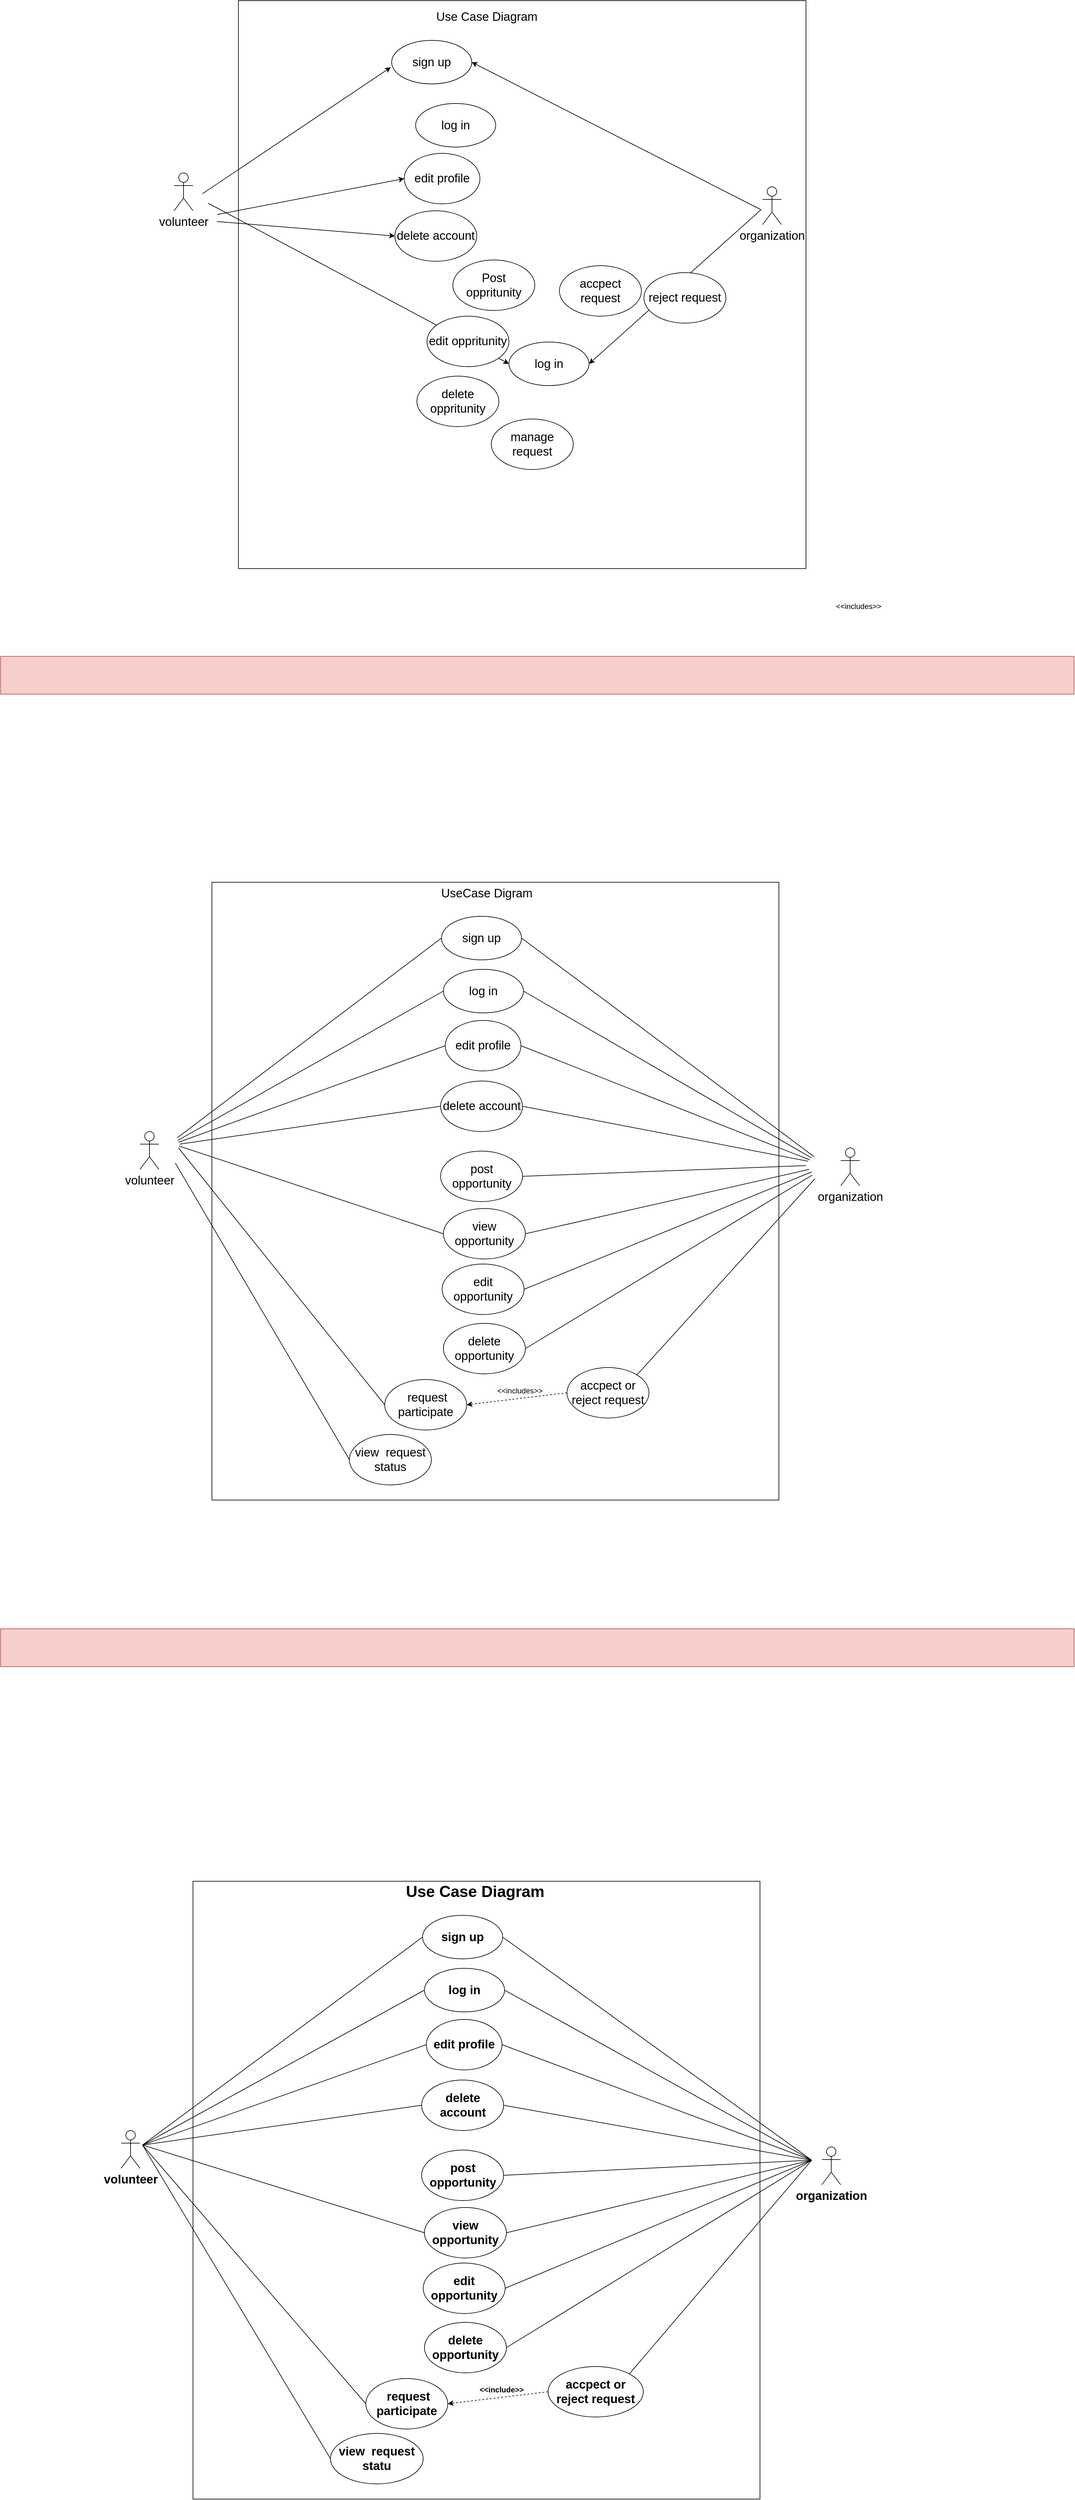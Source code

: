 <mxfile version="24.8.0">
  <diagram name="Page-1" id="2LB1lQOi3DEtZ7YwC5-Z">
    <mxGraphModel dx="2637" dy="1428" grid="0" gridSize="10" guides="1" tooltips="1" connect="1" arrows="1" fold="1" page="0" pageScale="1" pageWidth="827" pageHeight="1169" math="0" shadow="0">
      <root>
        <mxCell id="0" />
        <mxCell id="1" parent="0" />
        <mxCell id="pwTyt4rwV_IsXeTUHluR-1" value="" style="whiteSpace=wrap;html=1;aspect=fixed;" parent="1" vertex="1">
          <mxGeometry x="-49" y="-282" width="900" height="900" as="geometry" />
        </mxCell>
        <mxCell id="pwTyt4rwV_IsXeTUHluR-2" value="&lt;font style=&quot;font-size: 19px;&quot;&gt;volunteer&lt;/font&gt;" style="shape=umlActor;verticalLabelPosition=bottom;verticalAlign=top;html=1;outlineConnect=0;" parent="1" vertex="1">
          <mxGeometry x="-151" y="-9" width="30" height="60" as="geometry" />
        </mxCell>
        <mxCell id="pwTyt4rwV_IsXeTUHluR-3" value="&lt;font style=&quot;font-size: 19px;&quot;&gt;organization&lt;/font&gt;" style="shape=umlActor;verticalLabelPosition=bottom;verticalAlign=top;html=1;outlineConnect=0;" parent="1" vertex="1">
          <mxGeometry x="782" y="13" width="30" height="60" as="geometry" />
        </mxCell>
        <mxCell id="pwTyt4rwV_IsXeTUHluR-5" value="&lt;font style=&quot;font-size: 19px;&quot;&gt;edit profile&lt;/font&gt;" style="ellipse;whiteSpace=wrap;html=1;" parent="1" vertex="1">
          <mxGeometry x="214" y="-40" width="120" height="80" as="geometry" />
        </mxCell>
        <mxCell id="pwTyt4rwV_IsXeTUHluR-6" value="&lt;font style=&quot;font-size: 19px;&quot;&gt;delete account&lt;/font&gt;" style="ellipse;whiteSpace=wrap;html=1;" parent="1" vertex="1">
          <mxGeometry x="199" y="51" width="130" height="80" as="geometry" />
        </mxCell>
        <mxCell id="pwTyt4rwV_IsXeTUHluR-7" value="&lt;font style=&quot;font-size: 19px;&quot;&gt;Use Case Diagram&lt;/font&gt;" style="text;html=1;align=center;verticalAlign=middle;whiteSpace=wrap;rounded=0;" parent="1" vertex="1">
          <mxGeometry x="262" y="-271" width="166" height="30" as="geometry" />
        </mxCell>
        <mxCell id="pwTyt4rwV_IsXeTUHluR-21" value="" style="endArrow=classic;html=1;rounded=0;entryX=0;entryY=0.5;entryDx=0;entryDy=0;" parent="1" target="pwTyt4rwV_IsXeTUHluR-26" edge="1">
          <mxGeometry width="50" height="50" relative="1" as="geometry">
            <mxPoint x="-97" y="39" as="sourcePoint" />
            <mxPoint x="336.0" y="-32" as="targetPoint" />
            <Array as="points" />
          </mxGeometry>
        </mxCell>
        <mxCell id="pwTyt4rwV_IsXeTUHluR-22" value="" style="endArrow=classic;html=1;rounded=0;entryX=-0.011;entryY=0.618;entryDx=0;entryDy=0;entryPerimeter=0;" parent="1" target="pwTyt4rwV_IsXeTUHluR-4" edge="1">
          <mxGeometry width="50" height="50" relative="1" as="geometry">
            <mxPoint x="-106" y="24" as="sourcePoint" />
            <mxPoint x="340" y="29" as="targetPoint" />
          </mxGeometry>
        </mxCell>
        <mxCell id="pwTyt4rwV_IsXeTUHluR-23" value="" style="endArrow=classic;html=1;rounded=0;entryX=0;entryY=0.5;entryDx=0;entryDy=0;" parent="1" target="pwTyt4rwV_IsXeTUHluR-5" edge="1">
          <mxGeometry width="50" height="50" relative="1" as="geometry">
            <mxPoint x="-83" y="57" as="sourcePoint" />
            <mxPoint x="346" y="-22" as="targetPoint" />
          </mxGeometry>
        </mxCell>
        <mxCell id="pwTyt4rwV_IsXeTUHluR-25" value="" style="endArrow=classic;html=1;rounded=0;entryX=0;entryY=0.5;entryDx=0;entryDy=0;" parent="1" target="pwTyt4rwV_IsXeTUHluR-6" edge="1">
          <mxGeometry width="50" height="50" relative="1" as="geometry">
            <mxPoint x="-83" y="68" as="sourcePoint" />
            <mxPoint x="307" y="170" as="targetPoint" />
            <Array as="points">
              <mxPoint x="-83" y="68" />
            </Array>
          </mxGeometry>
        </mxCell>
        <mxCell id="pwTyt4rwV_IsXeTUHluR-26" value="&lt;span style=&quot;font-size: 19px;&quot;&gt;log in&lt;/span&gt;" style="ellipse;whiteSpace=wrap;html=1;" parent="1" vertex="1">
          <mxGeometry x="380" y="259" width="127" height="69" as="geometry" />
        </mxCell>
        <mxCell id="pwTyt4rwV_IsXeTUHluR-27" value="" style="endArrow=classic;html=1;rounded=0;entryX=1;entryY=0.5;entryDx=0;entryDy=0;" parent="1" target="pwTyt4rwV_IsXeTUHluR-26" edge="1">
          <mxGeometry width="50" height="50" relative="1" as="geometry">
            <mxPoint x="780" y="49" as="sourcePoint" />
            <mxPoint x="657.0" y="-75" as="targetPoint" />
          </mxGeometry>
        </mxCell>
        <mxCell id="pwTyt4rwV_IsXeTUHluR-29" value="" style="endArrow=classic;html=1;rounded=0;entryX=1;entryY=0.5;entryDx=0;entryDy=0;" parent="1" target="pwTyt4rwV_IsXeTUHluR-4" edge="1">
          <mxGeometry width="50" height="50" relative="1" as="geometry">
            <mxPoint x="779" y="49" as="sourcePoint" />
            <mxPoint x="357" y="-110" as="targetPoint" />
          </mxGeometry>
        </mxCell>
        <mxCell id="pwTyt4rwV_IsXeTUHluR-4" value="&lt;span style=&quot;font-size: 19px;&quot;&gt;sign up&lt;/span&gt;" style="ellipse;whiteSpace=wrap;html=1;" parent="1" vertex="1">
          <mxGeometry x="194" y="-219" width="127" height="69" as="geometry" />
        </mxCell>
        <mxCell id="pwTyt4rwV_IsXeTUHluR-30" style="edgeStyle=orthogonalEdgeStyle;rounded=0;orthogonalLoop=1;jettySize=auto;html=1;exitX=0.5;exitY=1;exitDx=0;exitDy=0;" parent="1" source="pwTyt4rwV_IsXeTUHluR-1" target="pwTyt4rwV_IsXeTUHluR-1" edge="1">
          <mxGeometry relative="1" as="geometry" />
        </mxCell>
        <mxCell id="JrU6R_t-beRwXvnHJSxJ-1" value="&lt;font style=&quot;font-size: 19px;&quot;&gt;Post oppritunity&lt;/font&gt;" style="ellipse;whiteSpace=wrap;html=1;" parent="1" vertex="1">
          <mxGeometry x="291" y="129" width="130" height="80" as="geometry" />
        </mxCell>
        <mxCell id="JrU6R_t-beRwXvnHJSxJ-2" value="&lt;font style=&quot;font-size: 19px;&quot;&gt;edit oppritunity&lt;/font&gt;" style="ellipse;whiteSpace=wrap;html=1;" parent="1" vertex="1">
          <mxGeometry x="250" y="218" width="130" height="80" as="geometry" />
        </mxCell>
        <mxCell id="JrU6R_t-beRwXvnHJSxJ-3" value="&lt;font style=&quot;font-size: 19px;&quot;&gt;delete oppritunity&lt;/font&gt;" style="ellipse;whiteSpace=wrap;html=1;" parent="1" vertex="1">
          <mxGeometry x="234" y="313" width="130" height="80" as="geometry" />
        </mxCell>
        <mxCell id="JrU6R_t-beRwXvnHJSxJ-4" value="&lt;font style=&quot;font-size: 19px;&quot;&gt;manage request&lt;/font&gt;" style="ellipse;whiteSpace=wrap;html=1;" parent="1" vertex="1">
          <mxGeometry x="352" y="381" width="130" height="80" as="geometry" />
        </mxCell>
        <mxCell id="JrU6R_t-beRwXvnHJSxJ-5" value="&lt;font style=&quot;font-size: 19px;&quot;&gt;accpect request&lt;/font&gt;" style="ellipse;whiteSpace=wrap;html=1;" parent="1" vertex="1">
          <mxGeometry x="460" y="138" width="130" height="80" as="geometry" />
        </mxCell>
        <mxCell id="JrU6R_t-beRwXvnHJSxJ-6" value="&lt;font style=&quot;font-size: 19px;&quot;&gt;reject request&lt;/font&gt;" style="ellipse;whiteSpace=wrap;html=1;" parent="1" vertex="1">
          <mxGeometry x="594" y="149" width="130" height="80" as="geometry" />
        </mxCell>
        <mxCell id="JrU6R_t-beRwXvnHJSxJ-7" value="" style="rounded=0;whiteSpace=wrap;html=1;" parent="1" vertex="1">
          <mxGeometry x="-91" y="1115" width="899" height="979" as="geometry" />
        </mxCell>
        <mxCell id="JrU6R_t-beRwXvnHJSxJ-10" value="&lt;font style=&quot;font-size: 19px;&quot;&gt;delete opportunity&lt;/font&gt;" style="ellipse;whiteSpace=wrap;html=1;" parent="1" vertex="1">
          <mxGeometry x="276" y="1814" width="130" height="80" as="geometry" />
        </mxCell>
        <mxCell id="JrU6R_t-beRwXvnHJSxJ-11" value="&lt;font style=&quot;font-size: 19px;&quot;&gt;edit opportunity&lt;/font&gt;" style="ellipse;whiteSpace=wrap;html=1;" parent="1" vertex="1">
          <mxGeometry x="274" y="1720" width="130" height="80" as="geometry" />
        </mxCell>
        <mxCell id="JrU6R_t-beRwXvnHJSxJ-12" value="&lt;font style=&quot;font-size: 19px;&quot;&gt;post opportunity&lt;/font&gt;" style="ellipse;whiteSpace=wrap;html=1;" parent="1" vertex="1">
          <mxGeometry x="271.5" y="1541" width="130" height="80" as="geometry" />
        </mxCell>
        <mxCell id="JrU6R_t-beRwXvnHJSxJ-13" value="&lt;font style=&quot;font-size: 19px;&quot;&gt;accpect or reject request&lt;/font&gt;" style="ellipse;whiteSpace=wrap;html=1;" parent="1" vertex="1">
          <mxGeometry x="472" y="1884" width="130" height="80" as="geometry" />
        </mxCell>
        <mxCell id="JrU6R_t-beRwXvnHJSxJ-16" value="&lt;font style=&quot;font-size: 19px;&quot;&gt;delete account&lt;/font&gt;" style="ellipse;whiteSpace=wrap;html=1;" parent="1" vertex="1">
          <mxGeometry x="271.5" y="1430" width="130" height="80" as="geometry" />
        </mxCell>
        <mxCell id="JrU6R_t-beRwXvnHJSxJ-17" value="&lt;font style=&quot;font-size: 19px;&quot;&gt;edit profile&lt;/font&gt;" style="ellipse;whiteSpace=wrap;html=1;" parent="1" vertex="1">
          <mxGeometry x="279" y="1334" width="120" height="80" as="geometry" />
        </mxCell>
        <mxCell id="JrU6R_t-beRwXvnHJSxJ-18" value="&lt;span style=&quot;font-size: 19px;&quot;&gt;log in&lt;/span&gt;" style="ellipse;whiteSpace=wrap;html=1;" parent="1" vertex="1">
          <mxGeometry x="232" y="-119" width="127" height="69" as="geometry" />
        </mxCell>
        <mxCell id="JrU6R_t-beRwXvnHJSxJ-19" value="&lt;span style=&quot;font-size: 19px;&quot;&gt;log in&lt;/span&gt;" style="ellipse;whiteSpace=wrap;html=1;" parent="1" vertex="1">
          <mxGeometry x="276" y="1253" width="127" height="69" as="geometry" />
        </mxCell>
        <mxCell id="JrU6R_t-beRwXvnHJSxJ-20" value="&lt;span style=&quot;font-size: 19px;&quot;&gt;sign up&lt;/span&gt;" style="ellipse;whiteSpace=wrap;html=1;" parent="1" vertex="1">
          <mxGeometry x="273" y="1169" width="127" height="69" as="geometry" />
        </mxCell>
        <mxCell id="JrU6R_t-beRwXvnHJSxJ-23" value="&lt;font style=&quot;font-size: 19px;&quot;&gt;UseCase Digram&lt;/font&gt;" style="text;html=1;align=center;verticalAlign=middle;whiteSpace=wrap;rounded=0;" parent="1" vertex="1">
          <mxGeometry x="262" y="1118" width="166" height="30" as="geometry" />
        </mxCell>
        <mxCell id="JrU6R_t-beRwXvnHJSxJ-24" value="&lt;font style=&quot;font-size: 19px;&quot;&gt;volunteer&lt;/font&gt;" style="shape=umlActor;verticalLabelPosition=bottom;verticalAlign=top;html=1;outlineConnect=0;" parent="1" vertex="1">
          <mxGeometry x="-205" y="1510" width="30" height="60" as="geometry" />
        </mxCell>
        <mxCell id="JrU6R_t-beRwXvnHJSxJ-25" value="&lt;font style=&quot;font-size: 19px;&quot;&gt;organization&lt;/font&gt;" style="shape=umlActor;verticalLabelPosition=bottom;verticalAlign=top;html=1;outlineConnect=0;" parent="1" vertex="1">
          <mxGeometry x="906" y="1536" width="30" height="60" as="geometry" />
        </mxCell>
        <mxCell id="JrU6R_t-beRwXvnHJSxJ-30" value="&lt;font style=&quot;font-size: 19px;&quot;&gt;view opportunity&lt;/font&gt;" style="ellipse;whiteSpace=wrap;html=1;" parent="1" vertex="1">
          <mxGeometry x="276" y="1632" width="130" height="80" as="geometry" />
        </mxCell>
        <mxCell id="JrU6R_t-beRwXvnHJSxJ-31" value="&lt;font style=&quot;font-size: 19px;&quot;&gt;&amp;nbsp;request participate&lt;/font&gt;" style="ellipse;whiteSpace=wrap;html=1;" parent="1" vertex="1">
          <mxGeometry x="183" y="1903" width="130" height="80" as="geometry" />
        </mxCell>
        <mxCell id="JrU6R_t-beRwXvnHJSxJ-35" value="" style="endArrow=classic;html=1;rounded=0;entryX=1;entryY=0.5;entryDx=0;entryDy=0;exitX=0;exitY=0.5;exitDx=0;exitDy=0;dashed=1;" parent="1" source="JrU6R_t-beRwXvnHJSxJ-13" target="JrU6R_t-beRwXvnHJSxJ-31" edge="1">
          <mxGeometry width="50" height="50" relative="1" as="geometry">
            <mxPoint x="229" y="1874" as="sourcePoint" />
            <mxPoint x="579" y="2318" as="targetPoint" />
            <Array as="points" />
          </mxGeometry>
        </mxCell>
        <mxCell id="JrU6R_t-beRwXvnHJSxJ-44" value="" style="rounded=0;whiteSpace=wrap;html=1;fillColor=#f8cecc;strokeColor=#b85450;" parent="1" vertex="1">
          <mxGeometry x="-426" y="2298" width="1702" height="60" as="geometry" />
        </mxCell>
        <mxCell id="JrU6R_t-beRwXvnHJSxJ-48" value="" style="endArrow=none;html=1;rounded=0;entryX=0;entryY=0.5;entryDx=0;entryDy=0;" parent="1" target="JrU6R_t-beRwXvnHJSxJ-20" edge="1">
          <mxGeometry width="50" height="50" relative="1" as="geometry">
            <mxPoint x="-146" y="1520" as="sourcePoint" />
            <mxPoint x="257" y="1212" as="targetPoint" />
          </mxGeometry>
        </mxCell>
        <mxCell id="JrU6R_t-beRwXvnHJSxJ-51" value="" style="endArrow=none;html=1;rounded=0;entryX=0;entryY=0.5;entryDx=0;entryDy=0;" parent="1" target="JrU6R_t-beRwXvnHJSxJ-19" edge="1">
          <mxGeometry width="50" height="50" relative="1" as="geometry">
            <mxPoint x="-145" y="1524" as="sourcePoint" />
            <mxPoint x="283" y="1214" as="targetPoint" />
          </mxGeometry>
        </mxCell>
        <mxCell id="JrU6R_t-beRwXvnHJSxJ-52" value="" style="endArrow=none;html=1;rounded=0;entryX=0;entryY=0.5;entryDx=0;entryDy=0;" parent="1" target="JrU6R_t-beRwXvnHJSxJ-17" edge="1">
          <mxGeometry width="50" height="50" relative="1" as="geometry">
            <mxPoint x="-144" y="1527" as="sourcePoint" />
            <mxPoint x="286" y="1298" as="targetPoint" />
          </mxGeometry>
        </mxCell>
        <mxCell id="JrU6R_t-beRwXvnHJSxJ-53" value="" style="endArrow=none;html=1;rounded=0;entryX=0;entryY=0.5;entryDx=0;entryDy=0;" parent="1" target="JrU6R_t-beRwXvnHJSxJ-16" edge="1">
          <mxGeometry width="50" height="50" relative="1" as="geometry">
            <mxPoint x="-142" y="1530" as="sourcePoint" />
            <mxPoint x="289" y="1384" as="targetPoint" />
          </mxGeometry>
        </mxCell>
        <mxCell id="JrU6R_t-beRwXvnHJSxJ-54" value="" style="endArrow=none;html=1;rounded=0;entryX=0;entryY=0.5;entryDx=0;entryDy=0;" parent="1" target="JrU6R_t-beRwXvnHJSxJ-30" edge="1">
          <mxGeometry width="50" height="50" relative="1" as="geometry">
            <mxPoint x="-143" y="1533" as="sourcePoint" />
            <mxPoint x="282" y="1480" as="targetPoint" />
          </mxGeometry>
        </mxCell>
        <mxCell id="JrU6R_t-beRwXvnHJSxJ-55" value="" style="endArrow=none;html=1;rounded=0;entryX=0;entryY=0.5;entryDx=0;entryDy=0;" parent="1" target="JrU6R_t-beRwXvnHJSxJ-31" edge="1">
          <mxGeometry width="50" height="50" relative="1" as="geometry">
            <mxPoint x="-144" y="1536" as="sourcePoint" />
            <mxPoint x="254" y="1704" as="targetPoint" />
          </mxGeometry>
        </mxCell>
        <mxCell id="JrU6R_t-beRwXvnHJSxJ-56" value="" style="endArrow=none;html=1;rounded=0;entryX=1;entryY=0.5;entryDx=0;entryDy=0;" parent="1" target="JrU6R_t-beRwXvnHJSxJ-20" edge="1">
          <mxGeometry width="50" height="50" relative="1" as="geometry">
            <mxPoint x="864" y="1550" as="sourcePoint" />
            <mxPoint x="973" y="1106" as="targetPoint" />
          </mxGeometry>
        </mxCell>
        <mxCell id="JrU6R_t-beRwXvnHJSxJ-57" value="" style="endArrow=none;html=1;rounded=0;entryX=1;entryY=0.5;entryDx=0;entryDy=0;" parent="1" target="JrU6R_t-beRwXvnHJSxJ-17" edge="1">
          <mxGeometry width="50" height="50" relative="1" as="geometry">
            <mxPoint x="857" y="1555" as="sourcePoint" />
            <mxPoint x="399" y="1287" as="targetPoint" />
          </mxGeometry>
        </mxCell>
        <mxCell id="JrU6R_t-beRwXvnHJSxJ-58" value="" style="endArrow=none;html=1;rounded=0;entryX=1;entryY=0.5;entryDx=0;entryDy=0;" parent="1" target="JrU6R_t-beRwXvnHJSxJ-19" edge="1">
          <mxGeometry width="50" height="50" relative="1" as="geometry">
            <mxPoint x="860" y="1552" as="sourcePoint" />
            <mxPoint x="409" y="1384" as="targetPoint" />
          </mxGeometry>
        </mxCell>
        <mxCell id="JrU6R_t-beRwXvnHJSxJ-59" value="" style="endArrow=none;html=1;rounded=0;entryX=1;entryY=0.5;entryDx=0;entryDy=0;" parent="1" target="JrU6R_t-beRwXvnHJSxJ-16" edge="1">
          <mxGeometry width="50" height="50" relative="1" as="geometry">
            <mxPoint x="854" y="1557" as="sourcePoint" />
            <mxPoint x="419" y="1441" as="targetPoint" />
          </mxGeometry>
        </mxCell>
        <mxCell id="JrU6R_t-beRwXvnHJSxJ-60" value="" style="endArrow=none;html=1;rounded=0;entryX=1;entryY=0.5;entryDx=0;entryDy=0;" parent="1" target="JrU6R_t-beRwXvnHJSxJ-12" edge="1">
          <mxGeometry width="50" height="50" relative="1" as="geometry">
            <mxPoint x="851" y="1564" as="sourcePoint" />
            <mxPoint x="412" y="1480" as="targetPoint" />
          </mxGeometry>
        </mxCell>
        <mxCell id="JrU6R_t-beRwXvnHJSxJ-61" value="" style="endArrow=none;html=1;rounded=0;entryX=1;entryY=0.5;entryDx=0;entryDy=0;" parent="1" target="JrU6R_t-beRwXvnHJSxJ-30" edge="1">
          <mxGeometry width="50" height="50" relative="1" as="geometry">
            <mxPoint x="856" y="1570" as="sourcePoint" />
            <mxPoint x="412" y="1591" as="targetPoint" />
          </mxGeometry>
        </mxCell>
        <mxCell id="JrU6R_t-beRwXvnHJSxJ-62" value="" style="endArrow=none;html=1;rounded=0;entryX=1;entryY=0.5;entryDx=0;entryDy=0;" parent="1" target="JrU6R_t-beRwXvnHJSxJ-11" edge="1">
          <mxGeometry width="50" height="50" relative="1" as="geometry">
            <mxPoint x="860" y="1574" as="sourcePoint" />
            <mxPoint x="426" y="1766" as="targetPoint" />
          </mxGeometry>
        </mxCell>
        <mxCell id="JrU6R_t-beRwXvnHJSxJ-63" value="" style="endArrow=none;html=1;rounded=0;entryX=1;entryY=0.5;entryDx=0;entryDy=0;" parent="1" target="JrU6R_t-beRwXvnHJSxJ-10" edge="1">
          <mxGeometry width="50" height="50" relative="1" as="geometry">
            <mxPoint x="861" y="1579" as="sourcePoint" />
            <mxPoint x="414" y="1784" as="targetPoint" />
            <Array as="points" />
          </mxGeometry>
        </mxCell>
        <mxCell id="JrU6R_t-beRwXvnHJSxJ-64" value="" style="endArrow=none;html=1;rounded=0;entryX=1;entryY=0;entryDx=0;entryDy=0;" parent="1" target="JrU6R_t-beRwXvnHJSxJ-13" edge="1">
          <mxGeometry width="50" height="50" relative="1" as="geometry">
            <mxPoint x="865" y="1585" as="sourcePoint" />
            <mxPoint x="416" y="1897" as="targetPoint" />
          </mxGeometry>
        </mxCell>
        <mxCell id="JrU6R_t-beRwXvnHJSxJ-68" value="&amp;lt;&amp;lt;includes&amp;gt;&amp;gt;" style="text;html=1;align=center;verticalAlign=middle;resizable=0;points=[];autosize=1;strokeColor=none;fillColor=none;" parent="1" vertex="1">
          <mxGeometry x="889" y="665" width="90" height="26" as="geometry" />
        </mxCell>
        <mxCell id="JrU6R_t-beRwXvnHJSxJ-71" value="&amp;lt;&amp;lt;includes&amp;gt;&amp;gt;" style="text;html=1;align=center;verticalAlign=middle;resizable=0;points=[];autosize=1;strokeColor=none;fillColor=none;" parent="1" vertex="1">
          <mxGeometry x="352" y="1908" width="90" height="26" as="geometry" />
        </mxCell>
        <mxCell id="JrU6R_t-beRwXvnHJSxJ-76" value="&lt;span style=&quot;font-size: 19px;&quot;&gt;view&amp;nbsp; request status&lt;/span&gt;" style="ellipse;whiteSpace=wrap;html=1;" parent="1" vertex="1">
          <mxGeometry x="127" y="1990" width="130" height="80" as="geometry" />
        </mxCell>
        <mxCell id="JrU6R_t-beRwXvnHJSxJ-77" value="" style="endArrow=none;html=1;rounded=0;entryX=0;entryY=0.5;entryDx=0;entryDy=0;" parent="1" target="JrU6R_t-beRwXvnHJSxJ-76" edge="1">
          <mxGeometry width="50" height="50" relative="1" as="geometry">
            <mxPoint x="-149" y="1560" as="sourcePoint" />
            <mxPoint x="40" y="2055" as="targetPoint" />
          </mxGeometry>
        </mxCell>
        <mxCell id="JrU6R_t-beRwXvnHJSxJ-78" value="" style="rounded=0;whiteSpace=wrap;html=1;" parent="1" vertex="1">
          <mxGeometry x="-121" y="2698" width="899" height="979" as="geometry" />
        </mxCell>
        <mxCell id="JrU6R_t-beRwXvnHJSxJ-79" value="&lt;font style=&quot;font-size: 19px;&quot;&gt;&lt;b&gt;delete opportunity&lt;/b&gt;&lt;/font&gt;" style="ellipse;whiteSpace=wrap;html=1;" parent="1" vertex="1">
          <mxGeometry x="246" y="3397" width="130" height="80" as="geometry" />
        </mxCell>
        <mxCell id="JrU6R_t-beRwXvnHJSxJ-80" value="&lt;font style=&quot;font-size: 19px;&quot;&gt;&lt;b&gt;edit opportunity&lt;/b&gt;&lt;/font&gt;" style="ellipse;whiteSpace=wrap;html=1;" parent="1" vertex="1">
          <mxGeometry x="244" y="3303" width="130" height="80" as="geometry" />
        </mxCell>
        <mxCell id="JrU6R_t-beRwXvnHJSxJ-81" value="&lt;font style=&quot;font-size: 19px;&quot;&gt;&lt;b&gt;post opportunity&lt;/b&gt;&lt;/font&gt;" style="ellipse;whiteSpace=wrap;html=1;" parent="1" vertex="1">
          <mxGeometry x="241.5" y="3124" width="130" height="80" as="geometry" />
        </mxCell>
        <mxCell id="JrU6R_t-beRwXvnHJSxJ-82" value="&lt;font style=&quot;font-size: 19px;&quot;&gt;&lt;b&gt;accpect or reject request&lt;/b&gt;&lt;/font&gt;" style="ellipse;whiteSpace=wrap;html=1;" parent="1" vertex="1">
          <mxGeometry x="442" y="3467" width="151" height="80" as="geometry" />
        </mxCell>
        <mxCell id="JrU6R_t-beRwXvnHJSxJ-83" value="&lt;font style=&quot;font-size: 19px;&quot;&gt;&lt;b&gt;delete account&lt;/b&gt;&lt;/font&gt;" style="ellipse;whiteSpace=wrap;html=1;" parent="1" vertex="1">
          <mxGeometry x="241.5" y="3013" width="130" height="80" as="geometry" />
        </mxCell>
        <mxCell id="JrU6R_t-beRwXvnHJSxJ-84" value="&lt;font style=&quot;font-size: 19px;&quot;&gt;&lt;b&gt;edit profile&lt;/b&gt;&lt;/font&gt;" style="ellipse;whiteSpace=wrap;html=1;" parent="1" vertex="1">
          <mxGeometry x="249" y="2917" width="120" height="80" as="geometry" />
        </mxCell>
        <mxCell id="JrU6R_t-beRwXvnHJSxJ-85" value="&lt;span style=&quot;font-size: 19px;&quot;&gt;&lt;b&gt;log in&lt;/b&gt;&lt;/span&gt;" style="ellipse;whiteSpace=wrap;html=1;" parent="1" vertex="1">
          <mxGeometry x="246" y="2836" width="127" height="69" as="geometry" />
        </mxCell>
        <mxCell id="JrU6R_t-beRwXvnHJSxJ-86" value="&lt;span style=&quot;font-size: 19px;&quot;&gt;&lt;b&gt;sign up&lt;/b&gt;&lt;/span&gt;" style="ellipse;whiteSpace=wrap;html=1;" parent="1" vertex="1">
          <mxGeometry x="243" y="2752" width="127" height="69" as="geometry" />
        </mxCell>
        <mxCell id="JrU6R_t-beRwXvnHJSxJ-87" value="&lt;font size=&quot;1&quot; style=&quot;&quot;&gt;&lt;b style=&quot;font-size: 25px;&quot;&gt;Use Case Diagram&lt;/b&gt;&lt;/font&gt;" style="text;html=1;align=center;verticalAlign=middle;whiteSpace=wrap;rounded=0;" parent="1" vertex="1">
          <mxGeometry x="146" y="2698" width="361" height="30" as="geometry" />
        </mxCell>
        <mxCell id="JrU6R_t-beRwXvnHJSxJ-88" value="&lt;font style=&quot;font-size: 19px;&quot;&gt;&lt;b&gt;volunteer&lt;/b&gt;&lt;/font&gt;" style="shape=umlActor;verticalLabelPosition=bottom;verticalAlign=top;html=1;outlineConnect=0;" parent="1" vertex="1">
          <mxGeometry x="-235" y="3093" width="30" height="60" as="geometry" />
        </mxCell>
        <mxCell id="JrU6R_t-beRwXvnHJSxJ-89" value="&lt;font style=&quot;font-size: 19px;&quot;&gt;&lt;b&gt;organization&lt;/b&gt;&lt;/font&gt;" style="shape=umlActor;verticalLabelPosition=bottom;verticalAlign=top;html=1;outlineConnect=0;" parent="1" vertex="1">
          <mxGeometry x="876" y="3119" width="30" height="60" as="geometry" />
        </mxCell>
        <mxCell id="JrU6R_t-beRwXvnHJSxJ-90" value="&lt;font style=&quot;font-size: 19px;&quot;&gt;&lt;b&gt;view opportunity&lt;/b&gt;&lt;/font&gt;" style="ellipse;whiteSpace=wrap;html=1;" parent="1" vertex="1">
          <mxGeometry x="246" y="3215" width="130" height="80" as="geometry" />
        </mxCell>
        <mxCell id="JrU6R_t-beRwXvnHJSxJ-91" value="&lt;font style=&quot;font-size: 19px;&quot;&gt;&lt;b&gt;&amp;nbsp;request participate&lt;/b&gt;&lt;/font&gt;" style="ellipse;whiteSpace=wrap;html=1;" parent="1" vertex="1">
          <mxGeometry x="153" y="3486" width="130" height="80" as="geometry" />
        </mxCell>
        <mxCell id="JrU6R_t-beRwXvnHJSxJ-92" value="" style="endArrow=classic;html=1;rounded=0;entryX=1;entryY=0.5;entryDx=0;entryDy=0;exitX=0;exitY=0.5;exitDx=0;exitDy=0;dashed=1;" parent="1" source="JrU6R_t-beRwXvnHJSxJ-82" target="JrU6R_t-beRwXvnHJSxJ-91" edge="1">
          <mxGeometry width="50" height="50" relative="1" as="geometry">
            <mxPoint x="199" y="3457" as="sourcePoint" />
            <mxPoint x="549" y="3901" as="targetPoint" />
            <Array as="points" />
          </mxGeometry>
        </mxCell>
        <mxCell id="JrU6R_t-beRwXvnHJSxJ-93" value="" style="endArrow=none;html=1;rounded=0;entryX=0;entryY=0.5;entryDx=0;entryDy=0;" parent="1" target="JrU6R_t-beRwXvnHJSxJ-86" edge="1">
          <mxGeometry width="50" height="50" relative="1" as="geometry">
            <mxPoint x="-201" y="3116" as="sourcePoint" />
            <mxPoint x="227" y="2795" as="targetPoint" />
          </mxGeometry>
        </mxCell>
        <mxCell id="JrU6R_t-beRwXvnHJSxJ-94" value="" style="endArrow=none;html=1;rounded=0;entryX=0;entryY=0.5;entryDx=0;entryDy=0;" parent="1" target="JrU6R_t-beRwXvnHJSxJ-85" edge="1">
          <mxGeometry width="50" height="50" relative="1" as="geometry">
            <mxPoint x="-201" y="3116" as="sourcePoint" />
            <mxPoint x="253" y="2797" as="targetPoint" />
          </mxGeometry>
        </mxCell>
        <mxCell id="JrU6R_t-beRwXvnHJSxJ-95" value="" style="endArrow=none;html=1;rounded=0;entryX=0;entryY=0.5;entryDx=0;entryDy=0;" parent="1" target="JrU6R_t-beRwXvnHJSxJ-84" edge="1">
          <mxGeometry width="50" height="50" relative="1" as="geometry">
            <mxPoint x="-201" y="3116" as="sourcePoint" />
            <mxPoint x="256" y="2881" as="targetPoint" />
          </mxGeometry>
        </mxCell>
        <mxCell id="JrU6R_t-beRwXvnHJSxJ-96" value="" style="endArrow=none;html=1;rounded=0;entryX=0;entryY=0.5;entryDx=0;entryDy=0;" parent="1" target="JrU6R_t-beRwXvnHJSxJ-83" edge="1">
          <mxGeometry width="50" height="50" relative="1" as="geometry">
            <mxPoint x="-201" y="3116" as="sourcePoint" />
            <mxPoint x="259" y="2967" as="targetPoint" />
          </mxGeometry>
        </mxCell>
        <mxCell id="JrU6R_t-beRwXvnHJSxJ-97" value="" style="endArrow=none;html=1;rounded=0;entryX=0;entryY=0.5;entryDx=0;entryDy=0;" parent="1" target="JrU6R_t-beRwXvnHJSxJ-90" edge="1">
          <mxGeometry width="50" height="50" relative="1" as="geometry">
            <mxPoint x="-201" y="3116" as="sourcePoint" />
            <mxPoint x="252" y="3063" as="targetPoint" />
          </mxGeometry>
        </mxCell>
        <mxCell id="JrU6R_t-beRwXvnHJSxJ-98" value="" style="endArrow=none;html=1;rounded=0;entryX=0;entryY=0.5;entryDx=0;entryDy=0;" parent="1" target="JrU6R_t-beRwXvnHJSxJ-91" edge="1">
          <mxGeometry width="50" height="50" relative="1" as="geometry">
            <mxPoint x="-201" y="3116" as="sourcePoint" />
            <mxPoint x="224" y="3287" as="targetPoint" />
          </mxGeometry>
        </mxCell>
        <mxCell id="JrU6R_t-beRwXvnHJSxJ-99" value="" style="endArrow=none;html=1;rounded=0;entryX=1;entryY=0.5;entryDx=0;entryDy=0;" parent="1" target="JrU6R_t-beRwXvnHJSxJ-86" edge="1">
          <mxGeometry width="50" height="50" relative="1" as="geometry">
            <mxPoint x="860" y="3140" as="sourcePoint" />
            <mxPoint x="943" y="2689" as="targetPoint" />
          </mxGeometry>
        </mxCell>
        <mxCell id="JrU6R_t-beRwXvnHJSxJ-100" value="" style="endArrow=none;html=1;rounded=0;entryX=1;entryY=0.5;entryDx=0;entryDy=0;" parent="1" target="JrU6R_t-beRwXvnHJSxJ-84" edge="1">
          <mxGeometry width="50" height="50" relative="1" as="geometry">
            <mxPoint x="860" y="3140" as="sourcePoint" />
            <mxPoint x="369" y="2870" as="targetPoint" />
          </mxGeometry>
        </mxCell>
        <mxCell id="JrU6R_t-beRwXvnHJSxJ-101" value="" style="endArrow=none;html=1;rounded=0;entryX=1;entryY=0.5;entryDx=0;entryDy=0;" parent="1" target="JrU6R_t-beRwXvnHJSxJ-85" edge="1">
          <mxGeometry width="50" height="50" relative="1" as="geometry">
            <mxPoint x="860" y="3140" as="sourcePoint" />
            <mxPoint x="379" y="2967" as="targetPoint" />
          </mxGeometry>
        </mxCell>
        <mxCell id="JrU6R_t-beRwXvnHJSxJ-102" value="" style="endArrow=none;html=1;rounded=0;entryX=1;entryY=0.5;entryDx=0;entryDy=0;" parent="1" target="JrU6R_t-beRwXvnHJSxJ-83" edge="1">
          <mxGeometry width="50" height="50" relative="1" as="geometry">
            <mxPoint x="860" y="3140" as="sourcePoint" />
            <mxPoint x="389" y="3024" as="targetPoint" />
          </mxGeometry>
        </mxCell>
        <mxCell id="JrU6R_t-beRwXvnHJSxJ-103" value="" style="endArrow=none;html=1;rounded=0;entryX=1;entryY=0.5;entryDx=0;entryDy=0;" parent="1" target="JrU6R_t-beRwXvnHJSxJ-81" edge="1">
          <mxGeometry width="50" height="50" relative="1" as="geometry">
            <mxPoint x="860" y="3140" as="sourcePoint" />
            <mxPoint x="382" y="3063" as="targetPoint" />
          </mxGeometry>
        </mxCell>
        <mxCell id="JrU6R_t-beRwXvnHJSxJ-104" value="" style="endArrow=none;html=1;rounded=0;entryX=1;entryY=0.5;entryDx=0;entryDy=0;" parent="1" target="JrU6R_t-beRwXvnHJSxJ-90" edge="1">
          <mxGeometry width="50" height="50" relative="1" as="geometry">
            <mxPoint x="860" y="3140" as="sourcePoint" />
            <mxPoint x="382" y="3174" as="targetPoint" />
          </mxGeometry>
        </mxCell>
        <mxCell id="JrU6R_t-beRwXvnHJSxJ-105" value="" style="endArrow=none;html=1;rounded=0;entryX=1;entryY=0.5;entryDx=0;entryDy=0;" parent="1" target="JrU6R_t-beRwXvnHJSxJ-80" edge="1">
          <mxGeometry width="50" height="50" relative="1" as="geometry">
            <mxPoint x="860" y="3140" as="sourcePoint" />
            <mxPoint x="396" y="3349" as="targetPoint" />
          </mxGeometry>
        </mxCell>
        <mxCell id="JrU6R_t-beRwXvnHJSxJ-106" value="" style="endArrow=none;html=1;rounded=0;entryX=1;entryY=0.5;entryDx=0;entryDy=0;" parent="1" target="JrU6R_t-beRwXvnHJSxJ-79" edge="1">
          <mxGeometry width="50" height="50" relative="1" as="geometry">
            <mxPoint x="860" y="3140" as="sourcePoint" />
            <mxPoint x="384" y="3367" as="targetPoint" />
            <Array as="points" />
          </mxGeometry>
        </mxCell>
        <mxCell id="JrU6R_t-beRwXvnHJSxJ-107" value="" style="endArrow=none;html=1;rounded=0;entryX=1;entryY=0;entryDx=0;entryDy=0;" parent="1" target="JrU6R_t-beRwXvnHJSxJ-82" edge="1">
          <mxGeometry width="50" height="50" relative="1" as="geometry">
            <mxPoint x="860" y="3140" as="sourcePoint" />
            <mxPoint x="386" y="3480" as="targetPoint" />
          </mxGeometry>
        </mxCell>
        <mxCell id="JrU6R_t-beRwXvnHJSxJ-108" value="&lt;b&gt;&amp;lt;&amp;lt;include&amp;gt;&amp;gt;&lt;/b&gt;" style="text;html=1;align=center;verticalAlign=middle;resizable=0;points=[];autosize=1;strokeColor=none;fillColor=none;" parent="1" vertex="1">
          <mxGeometry x="324" y="3491" width="88" height="26" as="geometry" />
        </mxCell>
        <mxCell id="JrU6R_t-beRwXvnHJSxJ-109" value="&lt;span style=&quot;font-size: 19px;&quot;&gt;&lt;b&gt;view&amp;nbsp; request statu&lt;/b&gt;&lt;/span&gt;" style="ellipse;whiteSpace=wrap;html=1;" parent="1" vertex="1">
          <mxGeometry x="97" y="3573" width="147" height="80" as="geometry" />
        </mxCell>
        <mxCell id="JrU6R_t-beRwXvnHJSxJ-110" value="" style="endArrow=none;html=1;rounded=0;entryX=0;entryY=0.5;entryDx=0;entryDy=0;" parent="1" target="JrU6R_t-beRwXvnHJSxJ-109" edge="1">
          <mxGeometry width="50" height="50" relative="1" as="geometry">
            <mxPoint x="-201" y="3116" as="sourcePoint" />
            <mxPoint x="10" y="3638" as="targetPoint" />
          </mxGeometry>
        </mxCell>
        <mxCell id="v5W9x49vFt0BPGCcM8Dg-1" value="" style="rounded=0;whiteSpace=wrap;html=1;fillColor=#f8cecc;strokeColor=#b85450;" vertex="1" parent="1">
          <mxGeometry x="-426" y="757" width="1702" height="60" as="geometry" />
        </mxCell>
      </root>
    </mxGraphModel>
  </diagram>
</mxfile>
